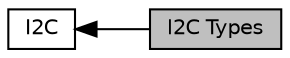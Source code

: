 digraph "I2C Types"
{
  edge [fontname="Helvetica",fontsize="10",labelfontname="Helvetica",labelfontsize="10"];
  node [fontname="Helvetica",fontsize="10",shape=record];
  rankdir=LR;
  Node1 [label="I2C",height=0.2,width=0.4,color="black", fillcolor="white", style="filled",URL="$group___s_d___i2_c.html",tooltip="I2C communication with connected devices. "];
  Node0 [label="I2C Types",height=0.2,width=0.4,color="black", fillcolor="grey75", style="filled", fontcolor="black"];
  Node1->Node0 [shape=plaintext, dir="back", style="solid"];
}
